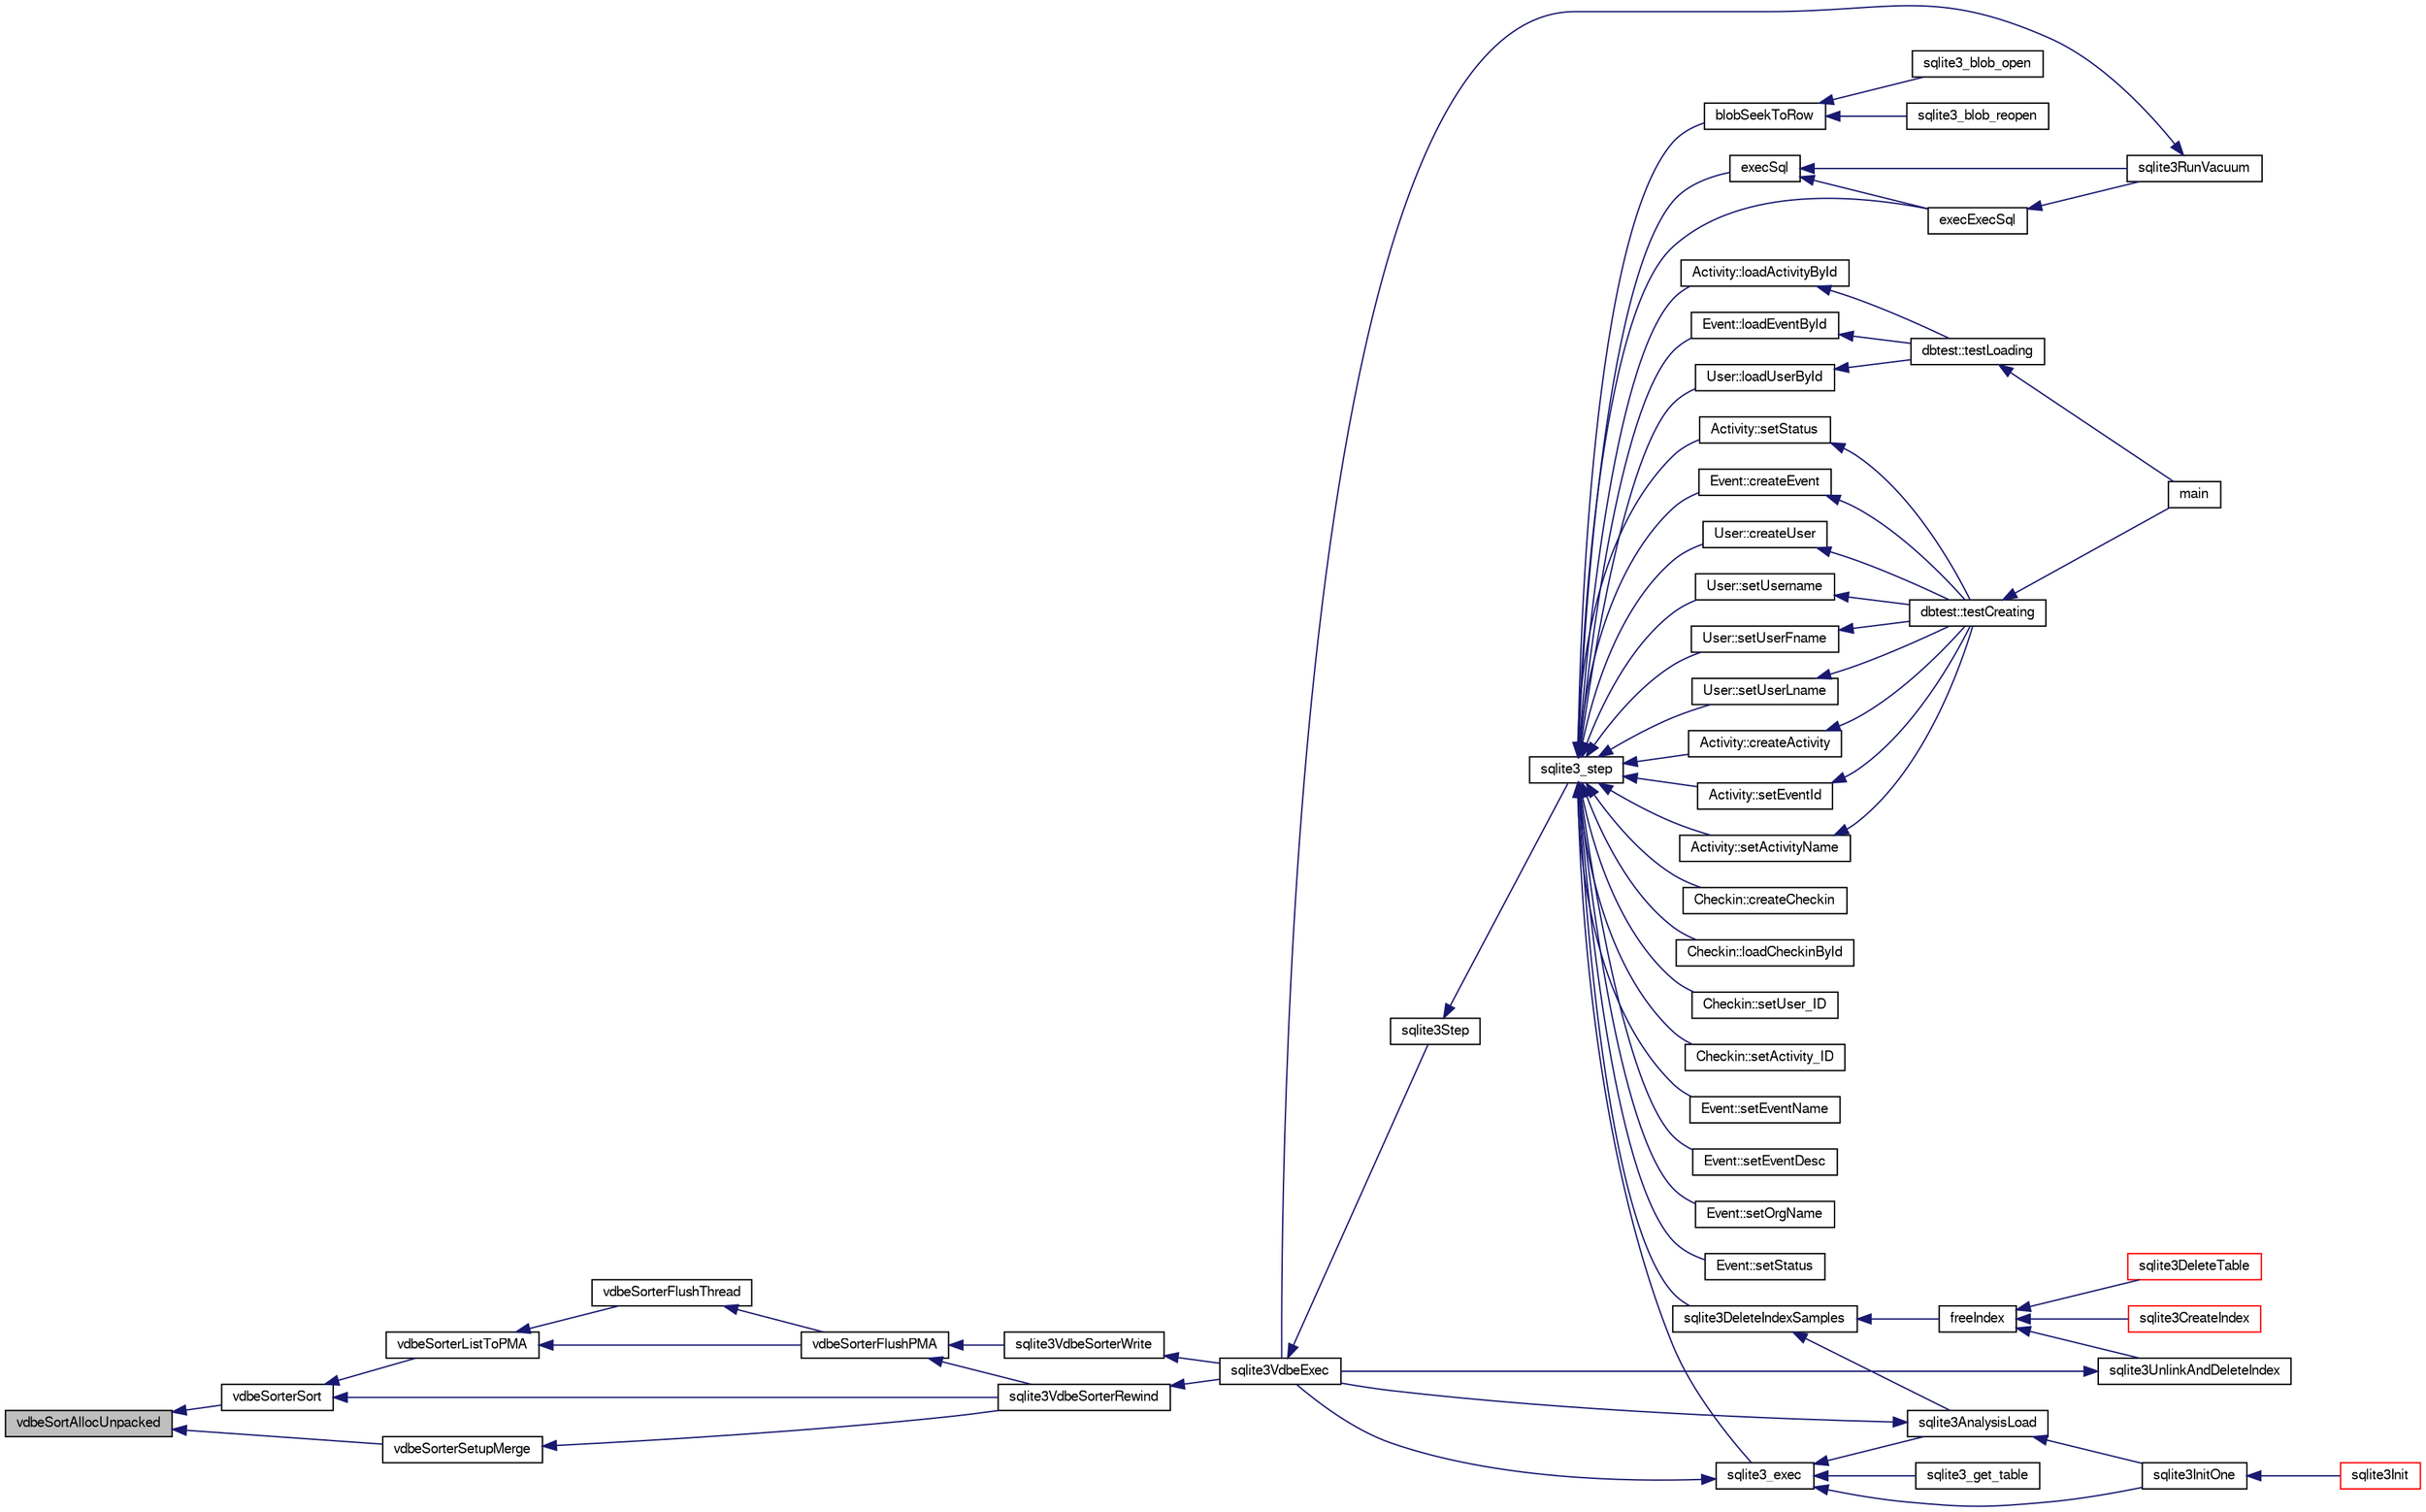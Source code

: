 digraph "vdbeSortAllocUnpacked"
{
  edge [fontname="FreeSans",fontsize="10",labelfontname="FreeSans",labelfontsize="10"];
  node [fontname="FreeSans",fontsize="10",shape=record];
  rankdir="LR";
  Node879431 [label="vdbeSortAllocUnpacked",height=0.2,width=0.4,color="black", fillcolor="grey75", style="filled", fontcolor="black"];
  Node879431 -> Node879432 [dir="back",color="midnightblue",fontsize="10",style="solid",fontname="FreeSans"];
  Node879432 [label="vdbeSorterSort",height=0.2,width=0.4,color="black", fillcolor="white", style="filled",URL="$sqlite3_8c.html#a37472d80f20a7dec4ce84ad277d3341c"];
  Node879432 -> Node879433 [dir="back",color="midnightblue",fontsize="10",style="solid",fontname="FreeSans"];
  Node879433 [label="vdbeSorterListToPMA",height=0.2,width=0.4,color="black", fillcolor="white", style="filled",URL="$sqlite3_8c.html#af6e1d043f93889ac86724fc534814300"];
  Node879433 -> Node879434 [dir="back",color="midnightblue",fontsize="10",style="solid",fontname="FreeSans"];
  Node879434 [label="vdbeSorterFlushThread",height=0.2,width=0.4,color="black", fillcolor="white", style="filled",URL="$sqlite3_8c.html#ae32035370aac482806760be77ff06325"];
  Node879434 -> Node879435 [dir="back",color="midnightblue",fontsize="10",style="solid",fontname="FreeSans"];
  Node879435 [label="vdbeSorterFlushPMA",height=0.2,width=0.4,color="black", fillcolor="white", style="filled",URL="$sqlite3_8c.html#ada9bb002d01885ef3856a19b12b99151"];
  Node879435 -> Node879436 [dir="back",color="midnightblue",fontsize="10",style="solid",fontname="FreeSans"];
  Node879436 [label="sqlite3VdbeSorterWrite",height=0.2,width=0.4,color="black", fillcolor="white", style="filled",URL="$sqlite3_8c.html#a1285a5dd9fee5078593b3cda07911c39"];
  Node879436 -> Node879437 [dir="back",color="midnightblue",fontsize="10",style="solid",fontname="FreeSans"];
  Node879437 [label="sqlite3VdbeExec",height=0.2,width=0.4,color="black", fillcolor="white", style="filled",URL="$sqlite3_8c.html#a8ce40a614bdc56719c4d642b1e4dfb21"];
  Node879437 -> Node879438 [dir="back",color="midnightblue",fontsize="10",style="solid",fontname="FreeSans"];
  Node879438 [label="sqlite3Step",height=0.2,width=0.4,color="black", fillcolor="white", style="filled",URL="$sqlite3_8c.html#a3f2872e873e2758a4beedad1d5113554"];
  Node879438 -> Node879439 [dir="back",color="midnightblue",fontsize="10",style="solid",fontname="FreeSans"];
  Node879439 [label="sqlite3_step",height=0.2,width=0.4,color="black", fillcolor="white", style="filled",URL="$sqlite3_8h.html#ac1e491ce36b7471eb28387f7d3c74334"];
  Node879439 -> Node879440 [dir="back",color="midnightblue",fontsize="10",style="solid",fontname="FreeSans"];
  Node879440 [label="Activity::createActivity",height=0.2,width=0.4,color="black", fillcolor="white", style="filled",URL="$classActivity.html#a813cc5e52c14ab49b39014c134e3425b"];
  Node879440 -> Node879441 [dir="back",color="midnightblue",fontsize="10",style="solid",fontname="FreeSans"];
  Node879441 [label="dbtest::testCreating",height=0.2,width=0.4,color="black", fillcolor="white", style="filled",URL="$classdbtest.html#a8193e88a7df657069c8a6bd09c8243b7"];
  Node879441 -> Node879442 [dir="back",color="midnightblue",fontsize="10",style="solid",fontname="FreeSans"];
  Node879442 [label="main",height=0.2,width=0.4,color="black", fillcolor="white", style="filled",URL="$test_8cpp.html#ae66f6b31b5ad750f1fe042a706a4e3d4"];
  Node879439 -> Node879443 [dir="back",color="midnightblue",fontsize="10",style="solid",fontname="FreeSans"];
  Node879443 [label="Activity::loadActivityById",height=0.2,width=0.4,color="black", fillcolor="white", style="filled",URL="$classActivity.html#abe4ffb4f08a47212ebf9013259d9e7fd"];
  Node879443 -> Node879444 [dir="back",color="midnightblue",fontsize="10",style="solid",fontname="FreeSans"];
  Node879444 [label="dbtest::testLoading",height=0.2,width=0.4,color="black", fillcolor="white", style="filled",URL="$classdbtest.html#a6f98d82a2c8e2b9040848763504ddae1"];
  Node879444 -> Node879442 [dir="back",color="midnightblue",fontsize="10",style="solid",fontname="FreeSans"];
  Node879439 -> Node879445 [dir="back",color="midnightblue",fontsize="10",style="solid",fontname="FreeSans"];
  Node879445 [label="Activity::setEventId",height=0.2,width=0.4,color="black", fillcolor="white", style="filled",URL="$classActivity.html#adb1d0fd0d08f473e068f0a4086bfa9ca"];
  Node879445 -> Node879441 [dir="back",color="midnightblue",fontsize="10",style="solid",fontname="FreeSans"];
  Node879439 -> Node879446 [dir="back",color="midnightblue",fontsize="10",style="solid",fontname="FreeSans"];
  Node879446 [label="Activity::setActivityName",height=0.2,width=0.4,color="black", fillcolor="white", style="filled",URL="$classActivity.html#a62dc3737b33915a36086f9dd26d16a81"];
  Node879446 -> Node879441 [dir="back",color="midnightblue",fontsize="10",style="solid",fontname="FreeSans"];
  Node879439 -> Node879447 [dir="back",color="midnightblue",fontsize="10",style="solid",fontname="FreeSans"];
  Node879447 [label="Activity::setStatus",height=0.2,width=0.4,color="black", fillcolor="white", style="filled",URL="$classActivity.html#af618135a7738f4d2a7ee147a8ef912ea"];
  Node879447 -> Node879441 [dir="back",color="midnightblue",fontsize="10",style="solid",fontname="FreeSans"];
  Node879439 -> Node879448 [dir="back",color="midnightblue",fontsize="10",style="solid",fontname="FreeSans"];
  Node879448 [label="Checkin::createCheckin",height=0.2,width=0.4,color="black", fillcolor="white", style="filled",URL="$classCheckin.html#a4e40acdf7fff0e607f6de4f24f3a163c"];
  Node879439 -> Node879449 [dir="back",color="midnightblue",fontsize="10",style="solid",fontname="FreeSans"];
  Node879449 [label="Checkin::loadCheckinById",height=0.2,width=0.4,color="black", fillcolor="white", style="filled",URL="$classCheckin.html#a3461f70ea6c68475225f2a07f78a21e0"];
  Node879439 -> Node879450 [dir="back",color="midnightblue",fontsize="10",style="solid",fontname="FreeSans"];
  Node879450 [label="Checkin::setUser_ID",height=0.2,width=0.4,color="black", fillcolor="white", style="filled",URL="$classCheckin.html#a76ab640f4f912876dbebf183db5359c6"];
  Node879439 -> Node879451 [dir="back",color="midnightblue",fontsize="10",style="solid",fontname="FreeSans"];
  Node879451 [label="Checkin::setActivity_ID",height=0.2,width=0.4,color="black", fillcolor="white", style="filled",URL="$classCheckin.html#ab2ff3ec2604ec73a42af25874a00b232"];
  Node879439 -> Node879452 [dir="back",color="midnightblue",fontsize="10",style="solid",fontname="FreeSans"];
  Node879452 [label="Event::createEvent",height=0.2,width=0.4,color="black", fillcolor="white", style="filled",URL="$classEvent.html#a77adb9f4a46ffb32c2d931f0691f5903"];
  Node879452 -> Node879441 [dir="back",color="midnightblue",fontsize="10",style="solid",fontname="FreeSans"];
  Node879439 -> Node879453 [dir="back",color="midnightblue",fontsize="10",style="solid",fontname="FreeSans"];
  Node879453 [label="Event::loadEventById",height=0.2,width=0.4,color="black", fillcolor="white", style="filled",URL="$classEvent.html#afa66cea33f722dbeecb69cc98fdea055"];
  Node879453 -> Node879444 [dir="back",color="midnightblue",fontsize="10",style="solid",fontname="FreeSans"];
  Node879439 -> Node879454 [dir="back",color="midnightblue",fontsize="10",style="solid",fontname="FreeSans"];
  Node879454 [label="Event::setEventName",height=0.2,width=0.4,color="black", fillcolor="white", style="filled",URL="$classEvent.html#a10596b6ca077df05184e30d62b08729d"];
  Node879439 -> Node879455 [dir="back",color="midnightblue",fontsize="10",style="solid",fontname="FreeSans"];
  Node879455 [label="Event::setEventDesc",height=0.2,width=0.4,color="black", fillcolor="white", style="filled",URL="$classEvent.html#ae36b8377dcae792f1c5c4726024c981b"];
  Node879439 -> Node879456 [dir="back",color="midnightblue",fontsize="10",style="solid",fontname="FreeSans"];
  Node879456 [label="Event::setOrgName",height=0.2,width=0.4,color="black", fillcolor="white", style="filled",URL="$classEvent.html#a19aac0f776bd764563a54977656cf680"];
  Node879439 -> Node879457 [dir="back",color="midnightblue",fontsize="10",style="solid",fontname="FreeSans"];
  Node879457 [label="Event::setStatus",height=0.2,width=0.4,color="black", fillcolor="white", style="filled",URL="$classEvent.html#ab0a6b9285af0f4172eb841e2b80f8972"];
  Node879439 -> Node879458 [dir="back",color="midnightblue",fontsize="10",style="solid",fontname="FreeSans"];
  Node879458 [label="blobSeekToRow",height=0.2,width=0.4,color="black", fillcolor="white", style="filled",URL="$sqlite3_8c.html#afff57e13332b98c8a44a7cebe38962ab"];
  Node879458 -> Node879459 [dir="back",color="midnightblue",fontsize="10",style="solid",fontname="FreeSans"];
  Node879459 [label="sqlite3_blob_open",height=0.2,width=0.4,color="black", fillcolor="white", style="filled",URL="$sqlite3_8h.html#adb8ad839a5bdd62a43785132bc7dd518"];
  Node879458 -> Node879460 [dir="back",color="midnightblue",fontsize="10",style="solid",fontname="FreeSans"];
  Node879460 [label="sqlite3_blob_reopen",height=0.2,width=0.4,color="black", fillcolor="white", style="filled",URL="$sqlite3_8h.html#abc77c24fdc0150138490359a94360f7e"];
  Node879439 -> Node879461 [dir="back",color="midnightblue",fontsize="10",style="solid",fontname="FreeSans"];
  Node879461 [label="sqlite3DeleteIndexSamples",height=0.2,width=0.4,color="black", fillcolor="white", style="filled",URL="$sqlite3_8c.html#aaeda0302fbf61397ec009f65bed047ef"];
  Node879461 -> Node879462 [dir="back",color="midnightblue",fontsize="10",style="solid",fontname="FreeSans"];
  Node879462 [label="sqlite3AnalysisLoad",height=0.2,width=0.4,color="black", fillcolor="white", style="filled",URL="$sqlite3_8c.html#a48a2301c27e1d3d68708b9b8761b5a01"];
  Node879462 -> Node879437 [dir="back",color="midnightblue",fontsize="10",style="solid",fontname="FreeSans"];
  Node879462 -> Node879463 [dir="back",color="midnightblue",fontsize="10",style="solid",fontname="FreeSans"];
  Node879463 [label="sqlite3InitOne",height=0.2,width=0.4,color="black", fillcolor="white", style="filled",URL="$sqlite3_8c.html#ac4318b25df65269906b0379251fe9b85"];
  Node879463 -> Node879464 [dir="back",color="midnightblue",fontsize="10",style="solid",fontname="FreeSans"];
  Node879464 [label="sqlite3Init",height=0.2,width=0.4,color="red", fillcolor="white", style="filled",URL="$sqlite3_8c.html#aed74e3dc765631a833f522f425ff5a48"];
  Node879461 -> Node879564 [dir="back",color="midnightblue",fontsize="10",style="solid",fontname="FreeSans"];
  Node879564 [label="freeIndex",height=0.2,width=0.4,color="black", fillcolor="white", style="filled",URL="$sqlite3_8c.html#a00907c99c18d5bcb9d0b38c077146c31"];
  Node879564 -> Node879565 [dir="back",color="midnightblue",fontsize="10",style="solid",fontname="FreeSans"];
  Node879565 [label="sqlite3UnlinkAndDeleteIndex",height=0.2,width=0.4,color="black", fillcolor="white", style="filled",URL="$sqlite3_8c.html#a889f2dcb438c56db37a6d61e9f25e244"];
  Node879565 -> Node879437 [dir="back",color="midnightblue",fontsize="10",style="solid",fontname="FreeSans"];
  Node879564 -> Node879566 [dir="back",color="midnightblue",fontsize="10",style="solid",fontname="FreeSans"];
  Node879566 [label="sqlite3DeleteTable",height=0.2,width=0.4,color="red", fillcolor="white", style="filled",URL="$sqlite3_8c.html#a7fd3d507375a381a3807f92735318973"];
  Node879564 -> Node879476 [dir="back",color="midnightblue",fontsize="10",style="solid",fontname="FreeSans"];
  Node879476 [label="sqlite3CreateIndex",height=0.2,width=0.4,color="red", fillcolor="white", style="filled",URL="$sqlite3_8c.html#a8dbe5e590ab6c58a8c45f34f7c81e825"];
  Node879439 -> Node879630 [dir="back",color="midnightblue",fontsize="10",style="solid",fontname="FreeSans"];
  Node879630 [label="sqlite3_exec",height=0.2,width=0.4,color="black", fillcolor="white", style="filled",URL="$sqlite3_8h.html#a97487ec8150e0bcc8fa392ab8f0e24db"];
  Node879630 -> Node879437 [dir="back",color="midnightblue",fontsize="10",style="solid",fontname="FreeSans"];
  Node879630 -> Node879462 [dir="back",color="midnightblue",fontsize="10",style="solid",fontname="FreeSans"];
  Node879630 -> Node879463 [dir="back",color="midnightblue",fontsize="10",style="solid",fontname="FreeSans"];
  Node879630 -> Node879631 [dir="back",color="midnightblue",fontsize="10",style="solid",fontname="FreeSans"];
  Node879631 [label="sqlite3_get_table",height=0.2,width=0.4,color="black", fillcolor="white", style="filled",URL="$sqlite3_8h.html#a5effeac4e12df57beaa35c5be1f61579"];
  Node879439 -> Node879621 [dir="back",color="midnightblue",fontsize="10",style="solid",fontname="FreeSans"];
  Node879621 [label="execSql",height=0.2,width=0.4,color="black", fillcolor="white", style="filled",URL="$sqlite3_8c.html#a7d16651b98a110662f4c265eff0246cb"];
  Node879621 -> Node879622 [dir="back",color="midnightblue",fontsize="10",style="solid",fontname="FreeSans"];
  Node879622 [label="execExecSql",height=0.2,width=0.4,color="black", fillcolor="white", style="filled",URL="$sqlite3_8c.html#ac1be09a6c047f21133d16378d301e0d4"];
  Node879622 -> Node879623 [dir="back",color="midnightblue",fontsize="10",style="solid",fontname="FreeSans"];
  Node879623 [label="sqlite3RunVacuum",height=0.2,width=0.4,color="black", fillcolor="white", style="filled",URL="$sqlite3_8c.html#a5e83ddc7b3e7e8e79ad5d1fc92de1d2f"];
  Node879623 -> Node879437 [dir="back",color="midnightblue",fontsize="10",style="solid",fontname="FreeSans"];
  Node879621 -> Node879623 [dir="back",color="midnightblue",fontsize="10",style="solid",fontname="FreeSans"];
  Node879439 -> Node879622 [dir="back",color="midnightblue",fontsize="10",style="solid",fontname="FreeSans"];
  Node879439 -> Node879624 [dir="back",color="midnightblue",fontsize="10",style="solid",fontname="FreeSans"];
  Node879624 [label="User::createUser",height=0.2,width=0.4,color="black", fillcolor="white", style="filled",URL="$classUser.html#a22ed673939e8cc0a136130b809bba513"];
  Node879624 -> Node879441 [dir="back",color="midnightblue",fontsize="10",style="solid",fontname="FreeSans"];
  Node879439 -> Node879625 [dir="back",color="midnightblue",fontsize="10",style="solid",fontname="FreeSans"];
  Node879625 [label="User::loadUserById",height=0.2,width=0.4,color="black", fillcolor="white", style="filled",URL="$classUser.html#a863377665b7fb83c5547dcf9727f5092"];
  Node879625 -> Node879444 [dir="back",color="midnightblue",fontsize="10",style="solid",fontname="FreeSans"];
  Node879439 -> Node879626 [dir="back",color="midnightblue",fontsize="10",style="solid",fontname="FreeSans"];
  Node879626 [label="User::setUsername",height=0.2,width=0.4,color="black", fillcolor="white", style="filled",URL="$classUser.html#aa0497022a136cb78de785b0a39ae60b1"];
  Node879626 -> Node879441 [dir="back",color="midnightblue",fontsize="10",style="solid",fontname="FreeSans"];
  Node879439 -> Node879627 [dir="back",color="midnightblue",fontsize="10",style="solid",fontname="FreeSans"];
  Node879627 [label="User::setUserFname",height=0.2,width=0.4,color="black", fillcolor="white", style="filled",URL="$classUser.html#a72657eb55cd0ca437b4841a43f19912f"];
  Node879627 -> Node879441 [dir="back",color="midnightblue",fontsize="10",style="solid",fontname="FreeSans"];
  Node879439 -> Node879628 [dir="back",color="midnightblue",fontsize="10",style="solid",fontname="FreeSans"];
  Node879628 [label="User::setUserLname",height=0.2,width=0.4,color="black", fillcolor="white", style="filled",URL="$classUser.html#aa25973387e5afe1aa6f60dd6545e33b5"];
  Node879628 -> Node879441 [dir="back",color="midnightblue",fontsize="10",style="solid",fontname="FreeSans"];
  Node879435 -> Node879698 [dir="back",color="midnightblue",fontsize="10",style="solid",fontname="FreeSans"];
  Node879698 [label="sqlite3VdbeSorterRewind",height=0.2,width=0.4,color="black", fillcolor="white", style="filled",URL="$sqlite3_8c.html#a31677d178ebf96ee6034a05660e1f4bf"];
  Node879698 -> Node879437 [dir="back",color="midnightblue",fontsize="10",style="solid",fontname="FreeSans"];
  Node879433 -> Node879435 [dir="back",color="midnightblue",fontsize="10",style="solid",fontname="FreeSans"];
  Node879432 -> Node879698 [dir="back",color="midnightblue",fontsize="10",style="solid",fontname="FreeSans"];
  Node879431 -> Node879699 [dir="back",color="midnightblue",fontsize="10",style="solid",fontname="FreeSans"];
  Node879699 [label="vdbeSorterSetupMerge",height=0.2,width=0.4,color="black", fillcolor="white", style="filled",URL="$sqlite3_8c.html#a82088507aafeedcc04af031f7ea0bbd8"];
  Node879699 -> Node879698 [dir="back",color="midnightblue",fontsize="10",style="solid",fontname="FreeSans"];
}
